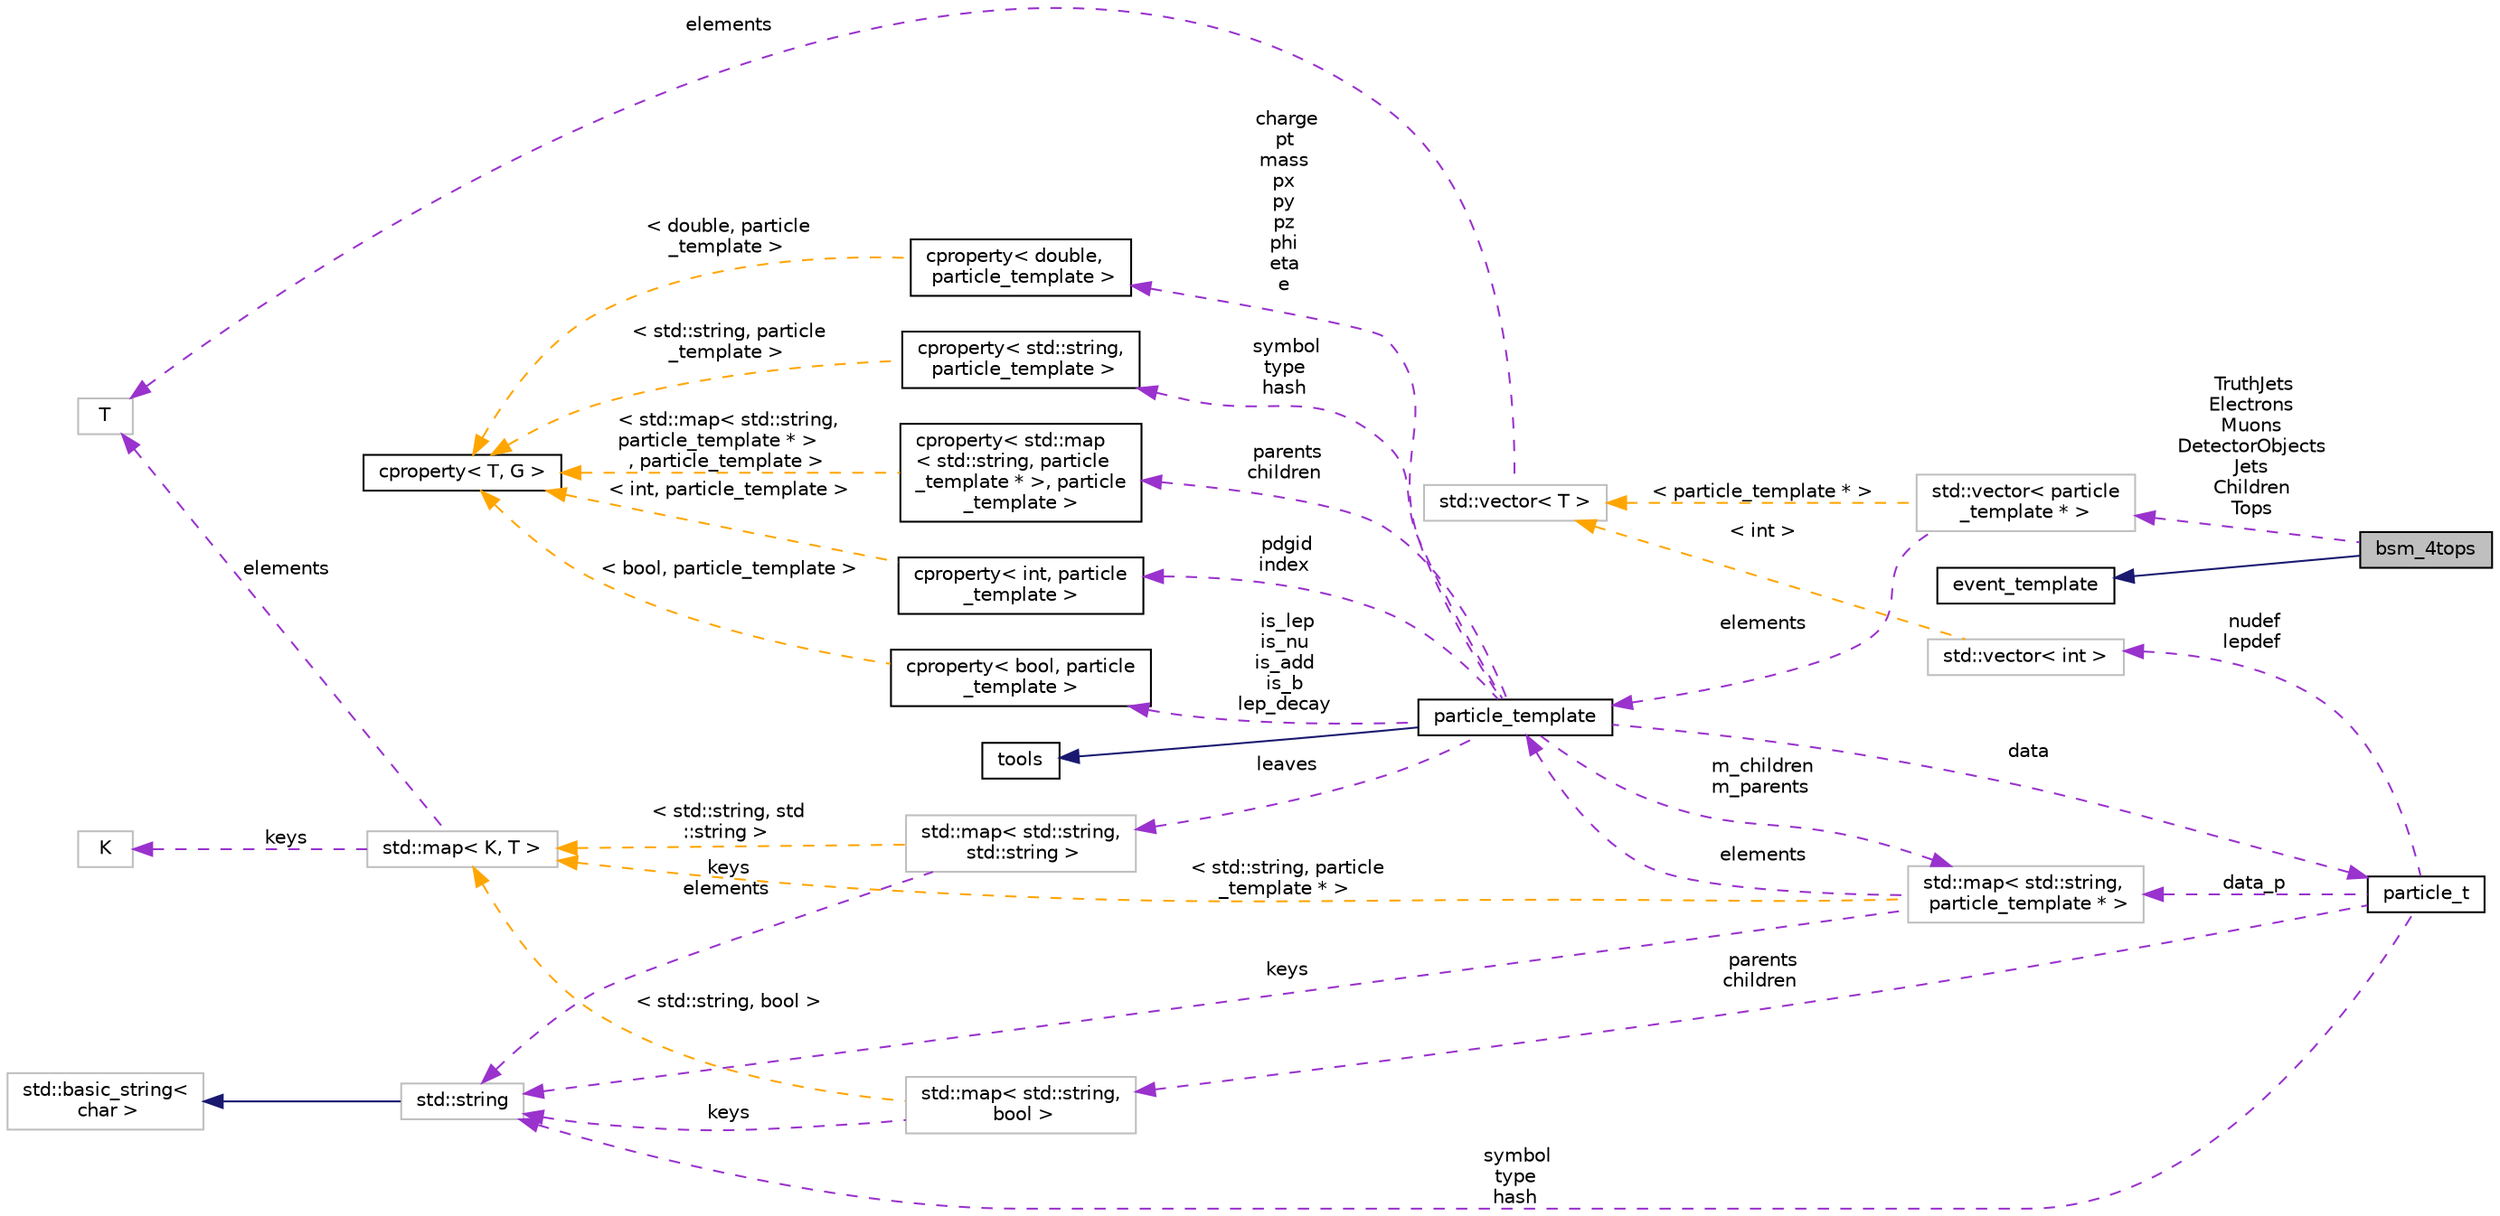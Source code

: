 digraph "bsm_4tops"
{
 // INTERACTIVE_SVG=YES
 // LATEX_PDF_SIZE
  edge [fontname="Helvetica",fontsize="10",labelfontname="Helvetica",labelfontsize="10"];
  node [fontname="Helvetica",fontsize="10",shape=record];
  rankdir="LR";
  Node1 [label="bsm_4tops",height=0.2,width=0.4,color="black", fillcolor="grey75", style="filled", fontcolor="black",tooltip=" "];
  Node2 -> Node1 [dir="back",color="midnightblue",fontsize="10",style="solid",fontname="Helvetica"];
  Node2 [label="event_template",height=0.2,width=0.4,color="black", fillcolor="white", style="filled",URL="$classevent__template.html",tooltip="Basisvorlage-Klasse für Ereignisdaten-Darstellung und -Manipulation."];
  Node3 -> Node1 [dir="back",color="darkorchid3",fontsize="10",style="dashed",label=" TruthJets\nElectrons\nMuons\nDetectorObjects\nJets\nChildren\nTops" ,fontname="Helvetica"];
  Node3 [label="std::vector\< particle\l_template * \>",height=0.2,width=0.4,color="grey75", fillcolor="white", style="filled",tooltip=" "];
  Node4 -> Node3 [dir="back",color="darkorchid3",fontsize="10",style="dashed",label=" elements" ,fontname="Helvetica"];
  Node4 [label="particle_template",height=0.2,width=0.4,color="black", fillcolor="white", style="filled",URL="$classparticle__template.html",tooltip=" "];
  Node5 -> Node4 [dir="back",color="midnightblue",fontsize="10",style="solid",fontname="Helvetica"];
  Node5 [label="tools",height=0.2,width=0.4,color="black", fillcolor="white", style="filled",URL="$classtools.html",tooltip="Provides a wide range of utility functions used throughout the framework."];
  Node6 -> Node4 [dir="back",color="darkorchid3",fontsize="10",style="dashed",label=" m_children\nm_parents" ,fontname="Helvetica"];
  Node6 [label="std::map\< std::string,\l particle_template * \>",height=0.2,width=0.4,color="grey75", fillcolor="white", style="filled",tooltip=" "];
  Node7 -> Node6 [dir="back",color="darkorchid3",fontsize="10",style="dashed",label=" keys" ,fontname="Helvetica"];
  Node7 [label="std::string",height=0.2,width=0.4,color="grey75", fillcolor="white", style="filled",tooltip="STL class."];
  Node8 -> Node7 [dir="back",color="midnightblue",fontsize="10",style="solid",fontname="Helvetica"];
  Node8 [label="std::basic_string\<\l char \>",height=0.2,width=0.4,color="grey75", fillcolor="white", style="filled",tooltip="STL class."];
  Node4 -> Node6 [dir="back",color="darkorchid3",fontsize="10",style="dashed",label=" elements" ,fontname="Helvetica"];
  Node9 -> Node6 [dir="back",color="orange",fontsize="10",style="dashed",label=" \< std::string, particle\l_template * \>" ,fontname="Helvetica"];
  Node9 [label="std::map\< K, T \>",height=0.2,width=0.4,color="grey75", fillcolor="white", style="filled",tooltip="STL class."];
  Node10 -> Node9 [dir="back",color="darkorchid3",fontsize="10",style="dashed",label=" keys" ,fontname="Helvetica"];
  Node10 [label="K",height=0.2,width=0.4,color="grey75", fillcolor="white", style="filled",tooltip=" "];
  Node11 -> Node9 [dir="back",color="darkorchid3",fontsize="10",style="dashed",label=" elements" ,fontname="Helvetica"];
  Node11 [label="T",height=0.2,width=0.4,color="grey75", fillcolor="white", style="filled",tooltip=" "];
  Node12 -> Node4 [dir="back",color="darkorchid3",fontsize="10",style="dashed",label=" pdgid\nindex" ,fontname="Helvetica"];
  Node12 [label="cproperty\< int, particle\l_template \>",height=0.2,width=0.4,color="black", fillcolor="white", style="filled",URL="$classcproperty.html",tooltip=" "];
  Node13 -> Node12 [dir="back",color="orange",fontsize="10",style="dashed",label=" \< int, particle_template \>" ,fontname="Helvetica"];
  Node13 [label="cproperty\< T, G \>",height=0.2,width=0.4,color="black", fillcolor="white", style="filled",URL="$classcproperty.html",tooltip=" "];
  Node14 -> Node4 [dir="back",color="darkorchid3",fontsize="10",style="dashed",label=" is_lep\nis_nu\nis_add\nis_b\nlep_decay" ,fontname="Helvetica"];
  Node14 [label="cproperty\< bool, particle\l_template \>",height=0.2,width=0.4,color="black", fillcolor="white", style="filled",URL="$classcproperty.html",tooltip=" "];
  Node13 -> Node14 [dir="back",color="orange",fontsize="10",style="dashed",label=" \< bool, particle_template \>" ,fontname="Helvetica"];
  Node15 -> Node4 [dir="back",color="darkorchid3",fontsize="10",style="dashed",label=" charge\npt\nmass\npx\npy\npz\nphi\neta\ne" ,fontname="Helvetica"];
  Node15 [label="cproperty\< double,\l particle_template \>",height=0.2,width=0.4,color="black", fillcolor="white", style="filled",URL="$classcproperty.html",tooltip=" "];
  Node13 -> Node15 [dir="back",color="orange",fontsize="10",style="dashed",label=" \< double, particle\l_template \>" ,fontname="Helvetica"];
  Node16 -> Node4 [dir="back",color="darkorchid3",fontsize="10",style="dashed",label=" leaves" ,fontname="Helvetica"];
  Node16 [label="std::map\< std::string,\l std::string \>",height=0.2,width=0.4,color="grey75", fillcolor="white", style="filled",tooltip=" "];
  Node7 -> Node16 [dir="back",color="darkorchid3",fontsize="10",style="dashed",label=" keys\nelements" ,fontname="Helvetica"];
  Node9 -> Node16 [dir="back",color="orange",fontsize="10",style="dashed",label=" \< std::string, std\l::string \>" ,fontname="Helvetica"];
  Node17 -> Node4 [dir="back",color="darkorchid3",fontsize="10",style="dashed",label=" symbol\ntype\nhash" ,fontname="Helvetica"];
  Node17 [label="cproperty\< std::string,\l particle_template \>",height=0.2,width=0.4,color="black", fillcolor="white", style="filled",URL="$classcproperty.html",tooltip=" "];
  Node13 -> Node17 [dir="back",color="orange",fontsize="10",style="dashed",label=" \< std::string, particle\l_template \>" ,fontname="Helvetica"];
  Node18 -> Node4 [dir="back",color="darkorchid3",fontsize="10",style="dashed",label=" data" ,fontname="Helvetica"];
  Node18 [label="particle_t",height=0.2,width=0.4,color="black", fillcolor="white", style="filled",URL="$structparticle__t.html",tooltip=" "];
  Node6 -> Node18 [dir="back",color="darkorchid3",fontsize="10",style="dashed",label=" data_p" ,fontname="Helvetica"];
  Node19 -> Node18 [dir="back",color="darkorchid3",fontsize="10",style="dashed",label=" parents\nchildren" ,fontname="Helvetica"];
  Node19 [label="std::map\< std::string,\l bool \>",height=0.2,width=0.4,color="grey75", fillcolor="white", style="filled",tooltip=" "];
  Node7 -> Node19 [dir="back",color="darkorchid3",fontsize="10",style="dashed",label=" keys" ,fontname="Helvetica"];
  Node9 -> Node19 [dir="back",color="orange",fontsize="10",style="dashed",label=" \< std::string, bool \>" ,fontname="Helvetica"];
  Node7 -> Node18 [dir="back",color="darkorchid3",fontsize="10",style="dashed",label=" symbol\ntype\nhash" ,fontname="Helvetica"];
  Node20 -> Node18 [dir="back",color="darkorchid3",fontsize="10",style="dashed",label=" nudef\nlepdef" ,fontname="Helvetica"];
  Node20 [label="std::vector\< int \>",height=0.2,width=0.4,color="grey75", fillcolor="white", style="filled",tooltip=" "];
  Node21 -> Node20 [dir="back",color="orange",fontsize="10",style="dashed",label=" \< int \>" ,fontname="Helvetica"];
  Node21 [label="std::vector\< T \>",height=0.2,width=0.4,color="grey75", fillcolor="white", style="filled",tooltip="STL class."];
  Node11 -> Node21 [dir="back",color="darkorchid3",fontsize="10",style="dashed",label=" elements" ,fontname="Helvetica"];
  Node22 -> Node4 [dir="back",color="darkorchid3",fontsize="10",style="dashed",label=" parents\nchildren" ,fontname="Helvetica"];
  Node22 [label="cproperty\< std::map\l\< std::string, particle\l_template * \>, particle\l_template \>",height=0.2,width=0.4,color="black", fillcolor="white", style="filled",URL="$classcproperty.html",tooltip=" "];
  Node13 -> Node22 [dir="back",color="orange",fontsize="10",style="dashed",label=" \< std::map\< std::string,\l particle_template * \>\l, particle_template \>" ,fontname="Helvetica"];
  Node21 -> Node3 [dir="back",color="orange",fontsize="10",style="dashed",label=" \< particle_template * \>" ,fontname="Helvetica"];
}
